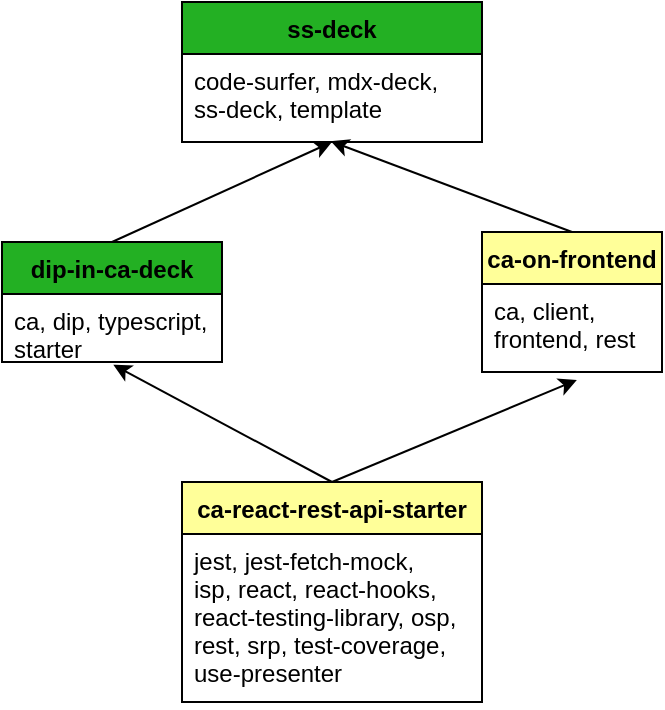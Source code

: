 <mxfile version="13.2.2" type="device"><diagram name="Page-1" id="b5b7bab2-c9e2-2cf4-8b2a-24fd1a2a6d21"><mxGraphModel dx="1086" dy="806" grid="1" gridSize="10" guides="1" tooltips="1" connect="1" arrows="1" fold="1" page="1" pageScale="1" pageWidth="827" pageHeight="1169" background="#ffffff" math="0" shadow="0"><root><mxCell id="0"/><mxCell id="1" parent="0"/><mxCell id="K0z_7RDsv-iZgnGEYKyx-8" value="" style="endArrow=classic;html=1;entryX=0.527;entryY=1.091;entryDx=0;entryDy=0;entryPerimeter=0;exitX=0.5;exitY=0;exitDx=0;exitDy=0;" parent="1" source="K0z_7RDsv-iZgnGEYKyx-2" target="K0z_7RDsv-iZgnGEYKyx-7" edge="1"><mxGeometry width="50" height="50" relative="1" as="geometry"><mxPoint x="-100" y="560" as="sourcePoint"/><mxPoint x="-50" y="510" as="targetPoint"/></mxGeometry></mxCell><mxCell id="K0z_7RDsv-iZgnGEYKyx-11" value="" style="endArrow=classic;html=1;entryX=0.506;entryY=1.041;entryDx=0;entryDy=0;entryPerimeter=0;exitX=0.5;exitY=0;exitDx=0;exitDy=0;" parent="1" source="K0z_7RDsv-iZgnGEYKyx-2" target="K0z_7RDsv-iZgnGEYKyx-10" edge="1"><mxGeometry width="50" height="50" relative="1" as="geometry"><mxPoint x="310" y="540" as="sourcePoint"/><mxPoint x="309.97" y="474.004" as="targetPoint"/></mxGeometry></mxCell><mxCell id="K0z_7RDsv-iZgnGEYKyx-14" value="" style="endArrow=classic;html=1;exitX=0.5;exitY=0;exitDx=0;exitDy=0;entryX=0.5;entryY=1;entryDx=0;entryDy=0;" parent="1" source="K0z_7RDsv-iZgnGEYKyx-9" target="K0z_7RDsv-iZgnGEYKyx-12" edge="1"><mxGeometry width="50" height="50" relative="1" as="geometry"><mxPoint x="310" y="540" as="sourcePoint"/><mxPoint x="310" y="370" as="targetPoint"/></mxGeometry></mxCell><mxCell id="K0z_7RDsv-iZgnGEYKyx-15" value="" style="endArrow=classic;html=1;entryX=0.496;entryY=0.992;entryDx=0;entryDy=0;entryPerimeter=0;exitX=0.5;exitY=0;exitDx=0;exitDy=0;" parent="1" source="K0z_7RDsv-iZgnGEYKyx-6" target="K0z_7RDsv-iZgnGEYKyx-13" edge="1"><mxGeometry width="50" height="50" relative="1" as="geometry"><mxPoint x="190" y="395" as="sourcePoint"/><mxPoint x="319.05" y="344.004" as="targetPoint"/></mxGeometry></mxCell><mxCell id="K0z_7RDsv-iZgnGEYKyx-6" value="ca-on-frontend" style="swimlane;fontStyle=1;childLayout=stackLayout;horizontal=1;startSize=26;fillColor=#FFFF99;horizontalStack=0;resizeParent=1;resizeParentMax=0;resizeLast=0;collapsible=1;marginBottom=0;" parent="1" vertex="1"><mxGeometry x="370" y="385" width="90" height="70" as="geometry"/></mxCell><mxCell id="K0z_7RDsv-iZgnGEYKyx-7" value="ca, client,&#10;frontend, rest" style="text;strokeColor=none;fillColor=none;align=left;verticalAlign=top;spacingLeft=4;spacingRight=4;overflow=hidden;rotatable=0;points=[[0,0.5],[1,0.5]];portConstraint=eastwest;" parent="K0z_7RDsv-iZgnGEYKyx-6" vertex="1"><mxGeometry y="26" width="90" height="44" as="geometry"/></mxCell><mxCell id="K0z_7RDsv-iZgnGEYKyx-9" value="dip-in-ca-deck" style="swimlane;fontStyle=1;childLayout=stackLayout;horizontal=1;startSize=26;fillColor=#23B023;horizontalStack=0;resizeParent=1;resizeParentMax=0;resizeLast=0;collapsible=1;marginBottom=0;" parent="1" vertex="1"><mxGeometry x="130" y="390" width="110" height="60" as="geometry"/></mxCell><mxCell id="K0z_7RDsv-iZgnGEYKyx-10" value="ca, dip, typescript,&#10;starter" style="text;strokeColor=none;fillColor=none;align=left;verticalAlign=top;spacingLeft=4;spacingRight=4;overflow=hidden;rotatable=0;points=[[0,0.5],[1,0.5]];portConstraint=eastwest;" parent="K0z_7RDsv-iZgnGEYKyx-9" vertex="1"><mxGeometry y="26" width="110" height="34" as="geometry"/></mxCell><mxCell id="K0z_7RDsv-iZgnGEYKyx-12" value="ss-deck" style="swimlane;fontStyle=1;childLayout=stackLayout;horizontal=1;startSize=26;fillColor=#23B023;horizontalStack=0;resizeParent=1;resizeParentMax=0;resizeLast=0;collapsible=1;marginBottom=0;" parent="1" vertex="1"><mxGeometry x="220" y="270" width="150" height="70" as="geometry"/></mxCell><mxCell id="K0z_7RDsv-iZgnGEYKyx-13" value="code-surfer, mdx-deck,&#10;ss-deck, template" style="text;strokeColor=none;fillColor=none;align=left;verticalAlign=top;spacingLeft=4;spacingRight=4;overflow=hidden;rotatable=0;points=[[0,0.5],[1,0.5]];portConstraint=eastwest;" parent="K0z_7RDsv-iZgnGEYKyx-12" vertex="1"><mxGeometry y="26" width="150" height="44" as="geometry"/></mxCell><mxCell id="K0z_7RDsv-iZgnGEYKyx-2" value="ca-react-rest-api-starter" style="swimlane;fontStyle=1;childLayout=stackLayout;horizontal=1;startSize=26;fillColor=#FFFF99;horizontalStack=0;resizeParent=1;resizeParentMax=0;resizeLast=0;collapsible=1;marginBottom=0;" parent="1" vertex="1"><mxGeometry x="220" y="510" width="150" height="110" as="geometry"/></mxCell><mxCell id="K0z_7RDsv-iZgnGEYKyx-3" value="jest, jest-fetch-mock,&#10;isp, react, react-hooks,&#10;react-testing-library, osp,&#10;rest, srp, test-coverage,&#10;use-presenter" style="text;strokeColor=none;fillColor=none;align=left;verticalAlign=top;spacingLeft=4;spacingRight=4;overflow=hidden;rotatable=0;points=[[0,0.5],[1,0.5]];portConstraint=eastwest;" parent="K0z_7RDsv-iZgnGEYKyx-2" vertex="1"><mxGeometry y="26" width="150" height="84" as="geometry"/></mxCell></root></mxGraphModel></diagram></mxfile>